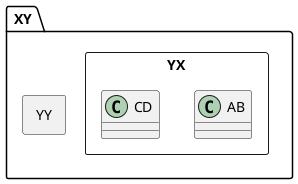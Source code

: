 {
  "sha1": "33s8soqf4986xp91dgst10e8foaszy2",
  "insertion": {
    "when": "2024-05-30T20:48:20.178Z",
    "url": "http://forum.plantuml.net/8954/links-not-workling",
    "user": "plantuml@gmail.com"
  }
}
@startuml
package " XY " as XXY [[/text/web/test/abc/92:2]] {
rectangle " YY " as YYY [[/text/web/test/ced/222:0]] {
}
rectangle " YX " as XYY [[/text/web/test/ced/221:2]] {
class " AB " as AAB [[/text/web/test/ced/222:1]]
class " CD " as CCD [[/text/web/test/ced/221:1]]
}
}
@enduml
